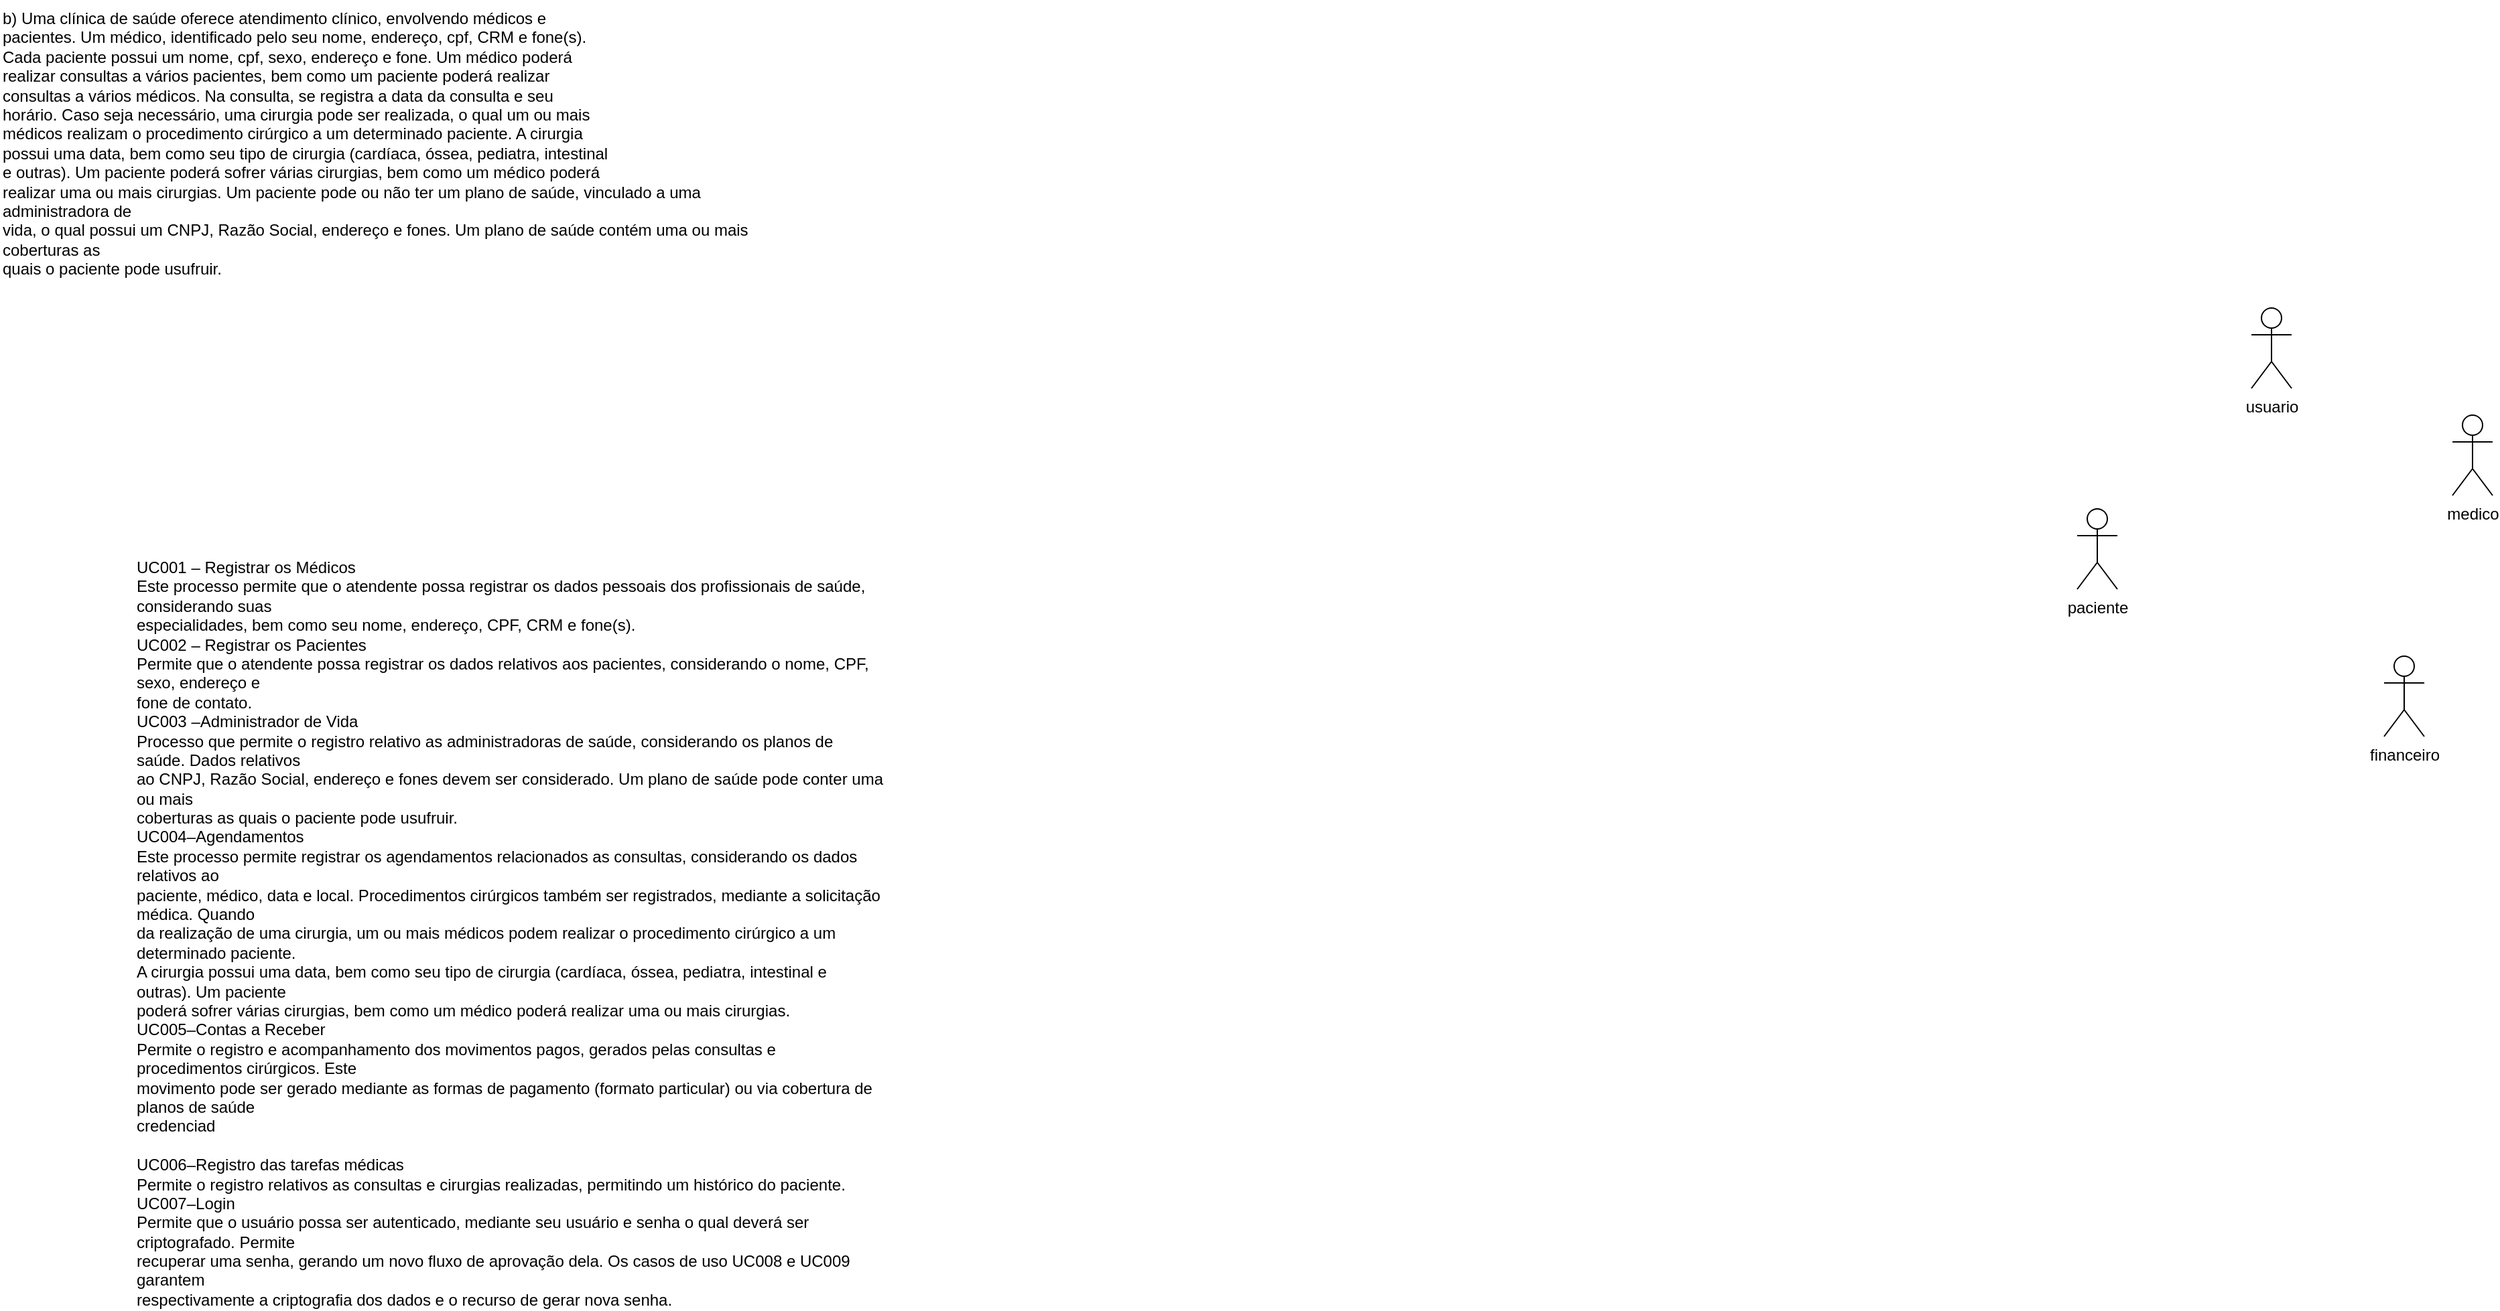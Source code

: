 <mxfile version="24.3.1" type="github">
  <diagram name="Página-1" id="kle034nBcpIm8sLm_HMZ">
    <mxGraphModel dx="1177" dy="468" grid="1" gridSize="10" guides="1" tooltips="1" connect="1" arrows="1" fold="1" page="1" pageScale="1" pageWidth="827" pageHeight="1169" math="0" shadow="0">
      <root>
        <mxCell id="0" />
        <mxCell id="1" parent="0" />
        <mxCell id="uSbZmD1hKaF5ep1M6cqf-1" value="usuario" style="shape=umlActor;verticalLabelPosition=bottom;verticalAlign=top;html=1;outlineConnect=0;" parent="1" vertex="1">
          <mxGeometry x="1730" y="240" width="30" height="60" as="geometry" />
        </mxCell>
        <mxCell id="uSbZmD1hKaF5ep1M6cqf-2" value="medico&lt;div&gt;&lt;br&gt;&lt;/div&gt;" style="shape=umlActor;verticalLabelPosition=bottom;verticalAlign=top;html=1;outlineConnect=0;" parent="1" vertex="1">
          <mxGeometry x="1880" y="320" width="30" height="60" as="geometry" />
        </mxCell>
        <mxCell id="uSbZmD1hKaF5ep1M6cqf-3" value="paciente&lt;div&gt;&lt;br&gt;&lt;/div&gt;&lt;div&gt;&lt;br&gt;&lt;/div&gt;" style="shape=umlActor;verticalLabelPosition=bottom;verticalAlign=top;html=1;outlineConnect=0;" parent="1" vertex="1">
          <mxGeometry x="1600" y="390" width="30" height="60" as="geometry" />
        </mxCell>
        <mxCell id="uSbZmD1hKaF5ep1M6cqf-4" value="financeiro&lt;div&gt;&lt;br&gt;&lt;/div&gt;" style="shape=umlActor;verticalLabelPosition=bottom;verticalAlign=top;html=1;outlineConnect=0;" parent="1" vertex="1">
          <mxGeometry x="1829" y="500" width="30" height="60" as="geometry" />
        </mxCell>
        <mxCell id="KJCTL0xcXzNYVvfliB-h-1" value="b) Uma clínica de saúde oferece atendimento clínico, envolvendo médicos e&#xa;pacientes. Um médico, identificado pelo seu nome, endereço, cpf, CRM e fone(s).&#xa;Cada paciente possui um nome, cpf, sexo, endereço e fone. Um médico poderá&#xa;realizar consultas a vários pacientes, bem como um paciente poderá realizar&#xa;consultas a vários médicos. Na consulta, se registra a data da consulta e seu&#xa;horário. Caso seja necessário, uma cirurgia pode ser realizada, o qual um ou mais&#xa;médicos realizam o procedimento cirúrgico a um determinado paciente. A cirurgia&#xa;possui uma data, bem como seu tipo de cirurgia (cardíaca, óssea, pediatra, intestinal&#xa;e outras). Um paciente poderá sofrer várias cirurgias, bem como um médico poderá&#xa;realizar uma ou mais cirurgias. Um paciente pode ou não ter um plano de saúde, vinculado a uma administradora de&#xa;vida, o qual possui um CNPJ, Razão Social, endereço e fones. Um plano de saúde contém uma ou mais coberturas as&#xa;quais o paciente pode usufruir." style="text;whiteSpace=wrap;html=1;" vertex="1" parent="1">
          <mxGeometry x="50" y="10" width="560" height="220" as="geometry" />
        </mxCell>
        <mxCell id="KJCTL0xcXzNYVvfliB-h-2" value="UC001 – Registrar os Médicos&lt;br&gt;Este processo permite que o atendente possa registrar os dados pessoais dos profissionais de saúde, considerando suas&lt;br&gt;especialidades, bem como seu nome, endereço, CPF, CRM e fone(s).&lt;br&gt;UC002 – Registrar os Pacientes&lt;br&gt;Permite que o atendente possa registrar os dados relativos aos pacientes, considerando o nome, CPF, sexo, endereço e&lt;br&gt;fone de contato.&lt;br&gt;UC003 –Administrador de Vida&lt;br&gt;Processo que permite o registro relativo as administradoras de saúde, considerando os planos de saúde. Dados relativos&lt;br&gt;ao CNPJ, Razão Social, endereço e fones devem ser considerado. Um plano de saúde pode conter uma ou mais&lt;br&gt;coberturas as quais o paciente pode usufruir.&lt;br&gt;UC004–Agendamentos&lt;br&gt;Este processo permite registrar os agendamentos relacionados as consultas, considerando os dados relativos ao&lt;br&gt;paciente, médico, data e local. Procedimentos cirúrgicos também ser registrados, mediante a solicitação médica. Quando&lt;br&gt;da realização de uma cirurgia, um ou mais médicos podem realizar o procedimento cirúrgico a um determinado paciente.&lt;br&gt;A cirurgia possui uma data, bem como seu tipo de cirurgia (cardíaca, óssea, pediatra, intestinal e outras). Um paciente&lt;br&gt;poderá sofrer várias cirurgias, bem como um médico poderá realizar uma ou mais cirurgias.&lt;br&gt;UC005–Contas a Receber&lt;br&gt;Permite o registro e acompanhamento dos movimentos pagos, gerados pelas consultas e procedimentos cirúrgicos. Este&lt;br&gt;movimento pode ser gerado mediante as formas de pagamento (formato particular) ou via cobertura de planos de saúde&lt;br&gt;credenciad&lt;div&gt;&lt;br&gt;&lt;div&gt;UC006–Registro das tarefas médicas&lt;br/&gt;Permite o registro relativos as consultas e cirurgias realizadas, permitindo um histórico do paciente.&lt;br/&gt;UC007–Login&lt;br/&gt;Permite que o usuário possa ser autenticado, mediante seu usuário e senha o qual deverá ser criptografado. Permite&lt;br/&gt;recuperar uma senha, gerando um novo fluxo de aprovação dela. Os casos de uso UC008 e UC009 garantem&lt;br/&gt;respectivamente a criptografia dos dados e o recurso de gerar nova senha.&lt;br&gt;&lt;/div&gt;&lt;/div&gt;" style="text;whiteSpace=wrap;html=1;" vertex="1" parent="1">
          <mxGeometry x="150" y="420" width="560" height="460" as="geometry" />
        </mxCell>
      </root>
    </mxGraphModel>
  </diagram>
</mxfile>

